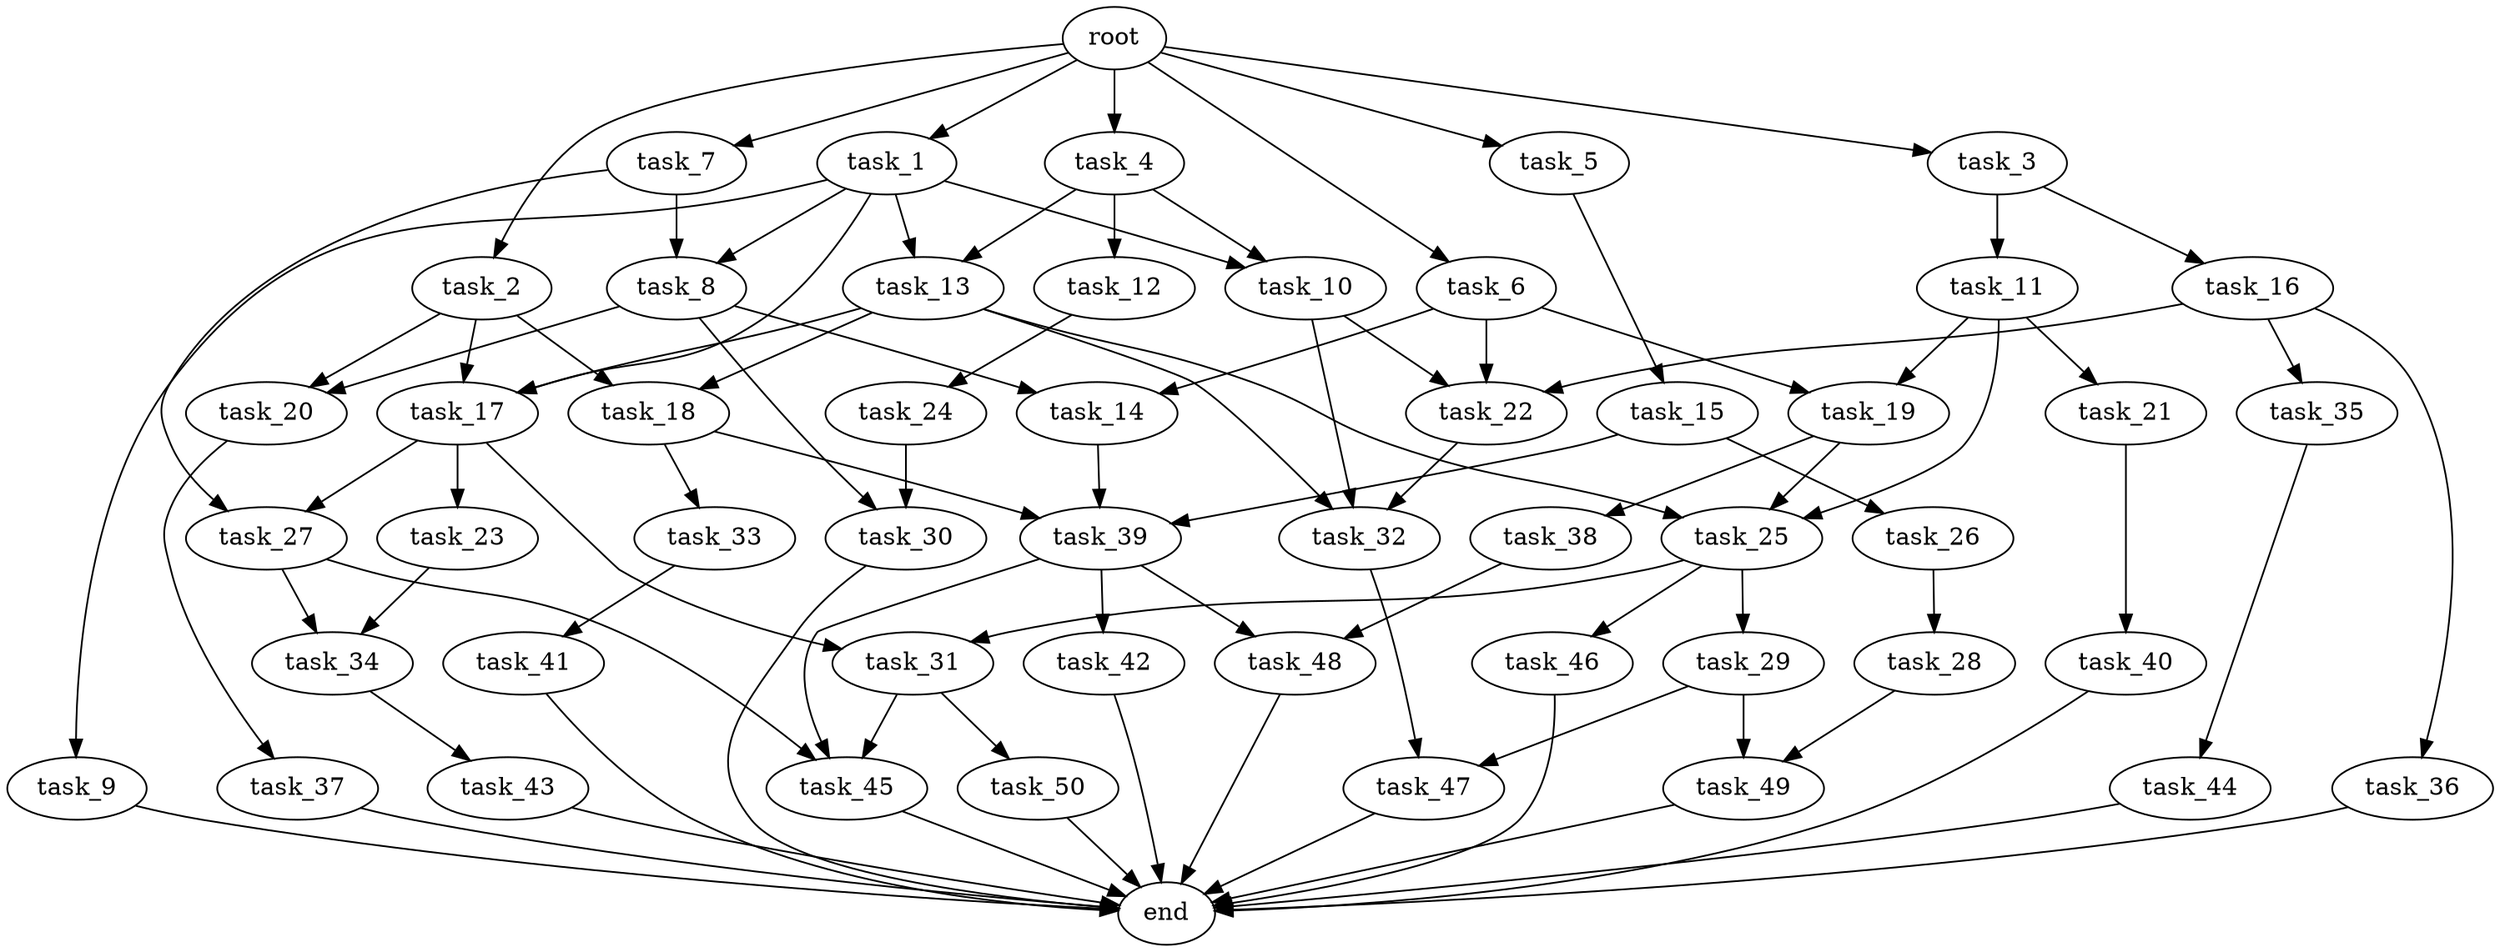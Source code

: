 digraph G {
  root [size="0.000000e+00"];
  task_1 [size="2.312433e+10"];
  task_2 [size="4.521454e+10"];
  task_3 [size="9.778105e+10"];
  task_4 [size="5.840749e+10"];
  task_5 [size="3.944640e+10"];
  task_6 [size="4.515001e+09"];
  task_7 [size="1.813073e+10"];
  task_8 [size="1.937522e+10"];
  task_9 [size="1.812861e+10"];
  task_10 [size="3.056221e+10"];
  task_11 [size="6.746593e+10"];
  task_12 [size="5.722913e+09"];
  task_13 [size="5.089663e+10"];
  task_14 [size="3.870152e+10"];
  task_15 [size="5.659474e+10"];
  task_16 [size="9.809177e+10"];
  task_17 [size="8.958156e+10"];
  task_18 [size="9.111804e+10"];
  task_19 [size="6.204878e+10"];
  task_20 [size="4.690256e+10"];
  task_21 [size="6.646066e+10"];
  task_22 [size="7.529462e+10"];
  task_23 [size="3.640997e+10"];
  task_24 [size="9.150139e+10"];
  task_25 [size="4.439870e+10"];
  task_26 [size="1.955497e+10"];
  task_27 [size="7.682440e+10"];
  task_28 [size="4.889438e+10"];
  task_29 [size="7.212299e+08"];
  task_30 [size="1.157200e+10"];
  task_31 [size="3.357093e+10"];
  task_32 [size="6.778612e+10"];
  task_33 [size="9.596534e+09"];
  task_34 [size="9.650667e+10"];
  task_35 [size="6.759598e+10"];
  task_36 [size="2.056814e+10"];
  task_37 [size="8.083936e+10"];
  task_38 [size="7.301844e+10"];
  task_39 [size="8.500626e+10"];
  task_40 [size="4.701896e+08"];
  task_41 [size="9.664152e+10"];
  task_42 [size="4.240681e+10"];
  task_43 [size="3.403977e+10"];
  task_44 [size="5.084353e+10"];
  task_45 [size="6.878912e+10"];
  task_46 [size="8.674970e+10"];
  task_47 [size="6.866985e+10"];
  task_48 [size="4.201590e+10"];
  task_49 [size="6.293024e+09"];
  task_50 [size="9.279045e+10"];
  end [size="0.000000e+00"];

  root -> task_1 [size="1.000000e-12"];
  root -> task_2 [size="1.000000e-12"];
  root -> task_3 [size="1.000000e-12"];
  root -> task_4 [size="1.000000e-12"];
  root -> task_5 [size="1.000000e-12"];
  root -> task_6 [size="1.000000e-12"];
  root -> task_7 [size="1.000000e-12"];
  task_1 -> task_8 [size="9.687610e+07"];
  task_1 -> task_9 [size="1.812861e+08"];
  task_1 -> task_10 [size="1.528110e+08"];
  task_1 -> task_13 [size="2.544832e+08"];
  task_1 -> task_17 [size="2.986052e+08"];
  task_2 -> task_17 [size="2.986052e+08"];
  task_2 -> task_18 [size="4.555902e+08"];
  task_2 -> task_20 [size="2.345128e+08"];
  task_3 -> task_11 [size="6.746593e+08"];
  task_3 -> task_16 [size="9.809177e+08"];
  task_4 -> task_10 [size="1.528110e+08"];
  task_4 -> task_12 [size="5.722913e+07"];
  task_4 -> task_13 [size="2.544832e+08"];
  task_5 -> task_15 [size="5.659474e+08"];
  task_6 -> task_14 [size="1.935076e+08"];
  task_6 -> task_19 [size="3.102439e+08"];
  task_6 -> task_22 [size="2.509821e+08"];
  task_7 -> task_8 [size="9.687610e+07"];
  task_7 -> task_27 [size="3.841220e+08"];
  task_8 -> task_14 [size="1.935076e+08"];
  task_8 -> task_20 [size="2.345128e+08"];
  task_8 -> task_30 [size="5.785998e+07"];
  task_9 -> end [size="1.000000e-12"];
  task_10 -> task_22 [size="2.509821e+08"];
  task_10 -> task_32 [size="2.259537e+08"];
  task_11 -> task_19 [size="3.102439e+08"];
  task_11 -> task_21 [size="6.646066e+08"];
  task_11 -> task_25 [size="1.479957e+08"];
  task_12 -> task_24 [size="9.150139e+08"];
  task_13 -> task_17 [size="2.986052e+08"];
  task_13 -> task_18 [size="4.555902e+08"];
  task_13 -> task_25 [size="1.479957e+08"];
  task_13 -> task_32 [size="2.259537e+08"];
  task_14 -> task_39 [size="2.833542e+08"];
  task_15 -> task_26 [size="1.955497e+08"];
  task_15 -> task_39 [size="2.833542e+08"];
  task_16 -> task_22 [size="2.509821e+08"];
  task_16 -> task_35 [size="6.759598e+08"];
  task_16 -> task_36 [size="2.056814e+08"];
  task_17 -> task_23 [size="3.640997e+08"];
  task_17 -> task_27 [size="3.841220e+08"];
  task_17 -> task_31 [size="1.678546e+08"];
  task_18 -> task_33 [size="9.596534e+07"];
  task_18 -> task_39 [size="2.833542e+08"];
  task_19 -> task_25 [size="1.479957e+08"];
  task_19 -> task_38 [size="7.301844e+08"];
  task_20 -> task_37 [size="8.083936e+08"];
  task_21 -> task_40 [size="4.701896e+06"];
  task_22 -> task_32 [size="2.259537e+08"];
  task_23 -> task_34 [size="4.825334e+08"];
  task_24 -> task_30 [size="5.785998e+07"];
  task_25 -> task_29 [size="7.212299e+06"];
  task_25 -> task_31 [size="1.678546e+08"];
  task_25 -> task_46 [size="8.674970e+08"];
  task_26 -> task_28 [size="4.889438e+08"];
  task_27 -> task_34 [size="4.825334e+08"];
  task_27 -> task_45 [size="2.292971e+08"];
  task_28 -> task_49 [size="3.146512e+07"];
  task_29 -> task_47 [size="3.433492e+08"];
  task_29 -> task_49 [size="3.146512e+07"];
  task_30 -> end [size="1.000000e-12"];
  task_31 -> task_45 [size="2.292971e+08"];
  task_31 -> task_50 [size="9.279045e+08"];
  task_32 -> task_47 [size="3.433492e+08"];
  task_33 -> task_41 [size="9.664152e+08"];
  task_34 -> task_43 [size="3.403977e+08"];
  task_35 -> task_44 [size="5.084353e+08"];
  task_36 -> end [size="1.000000e-12"];
  task_37 -> end [size="1.000000e-12"];
  task_38 -> task_48 [size="2.100795e+08"];
  task_39 -> task_42 [size="4.240681e+08"];
  task_39 -> task_45 [size="2.292971e+08"];
  task_39 -> task_48 [size="2.100795e+08"];
  task_40 -> end [size="1.000000e-12"];
  task_41 -> end [size="1.000000e-12"];
  task_42 -> end [size="1.000000e-12"];
  task_43 -> end [size="1.000000e-12"];
  task_44 -> end [size="1.000000e-12"];
  task_45 -> end [size="1.000000e-12"];
  task_46 -> end [size="1.000000e-12"];
  task_47 -> end [size="1.000000e-12"];
  task_48 -> end [size="1.000000e-12"];
  task_49 -> end [size="1.000000e-12"];
  task_50 -> end [size="1.000000e-12"];
}
